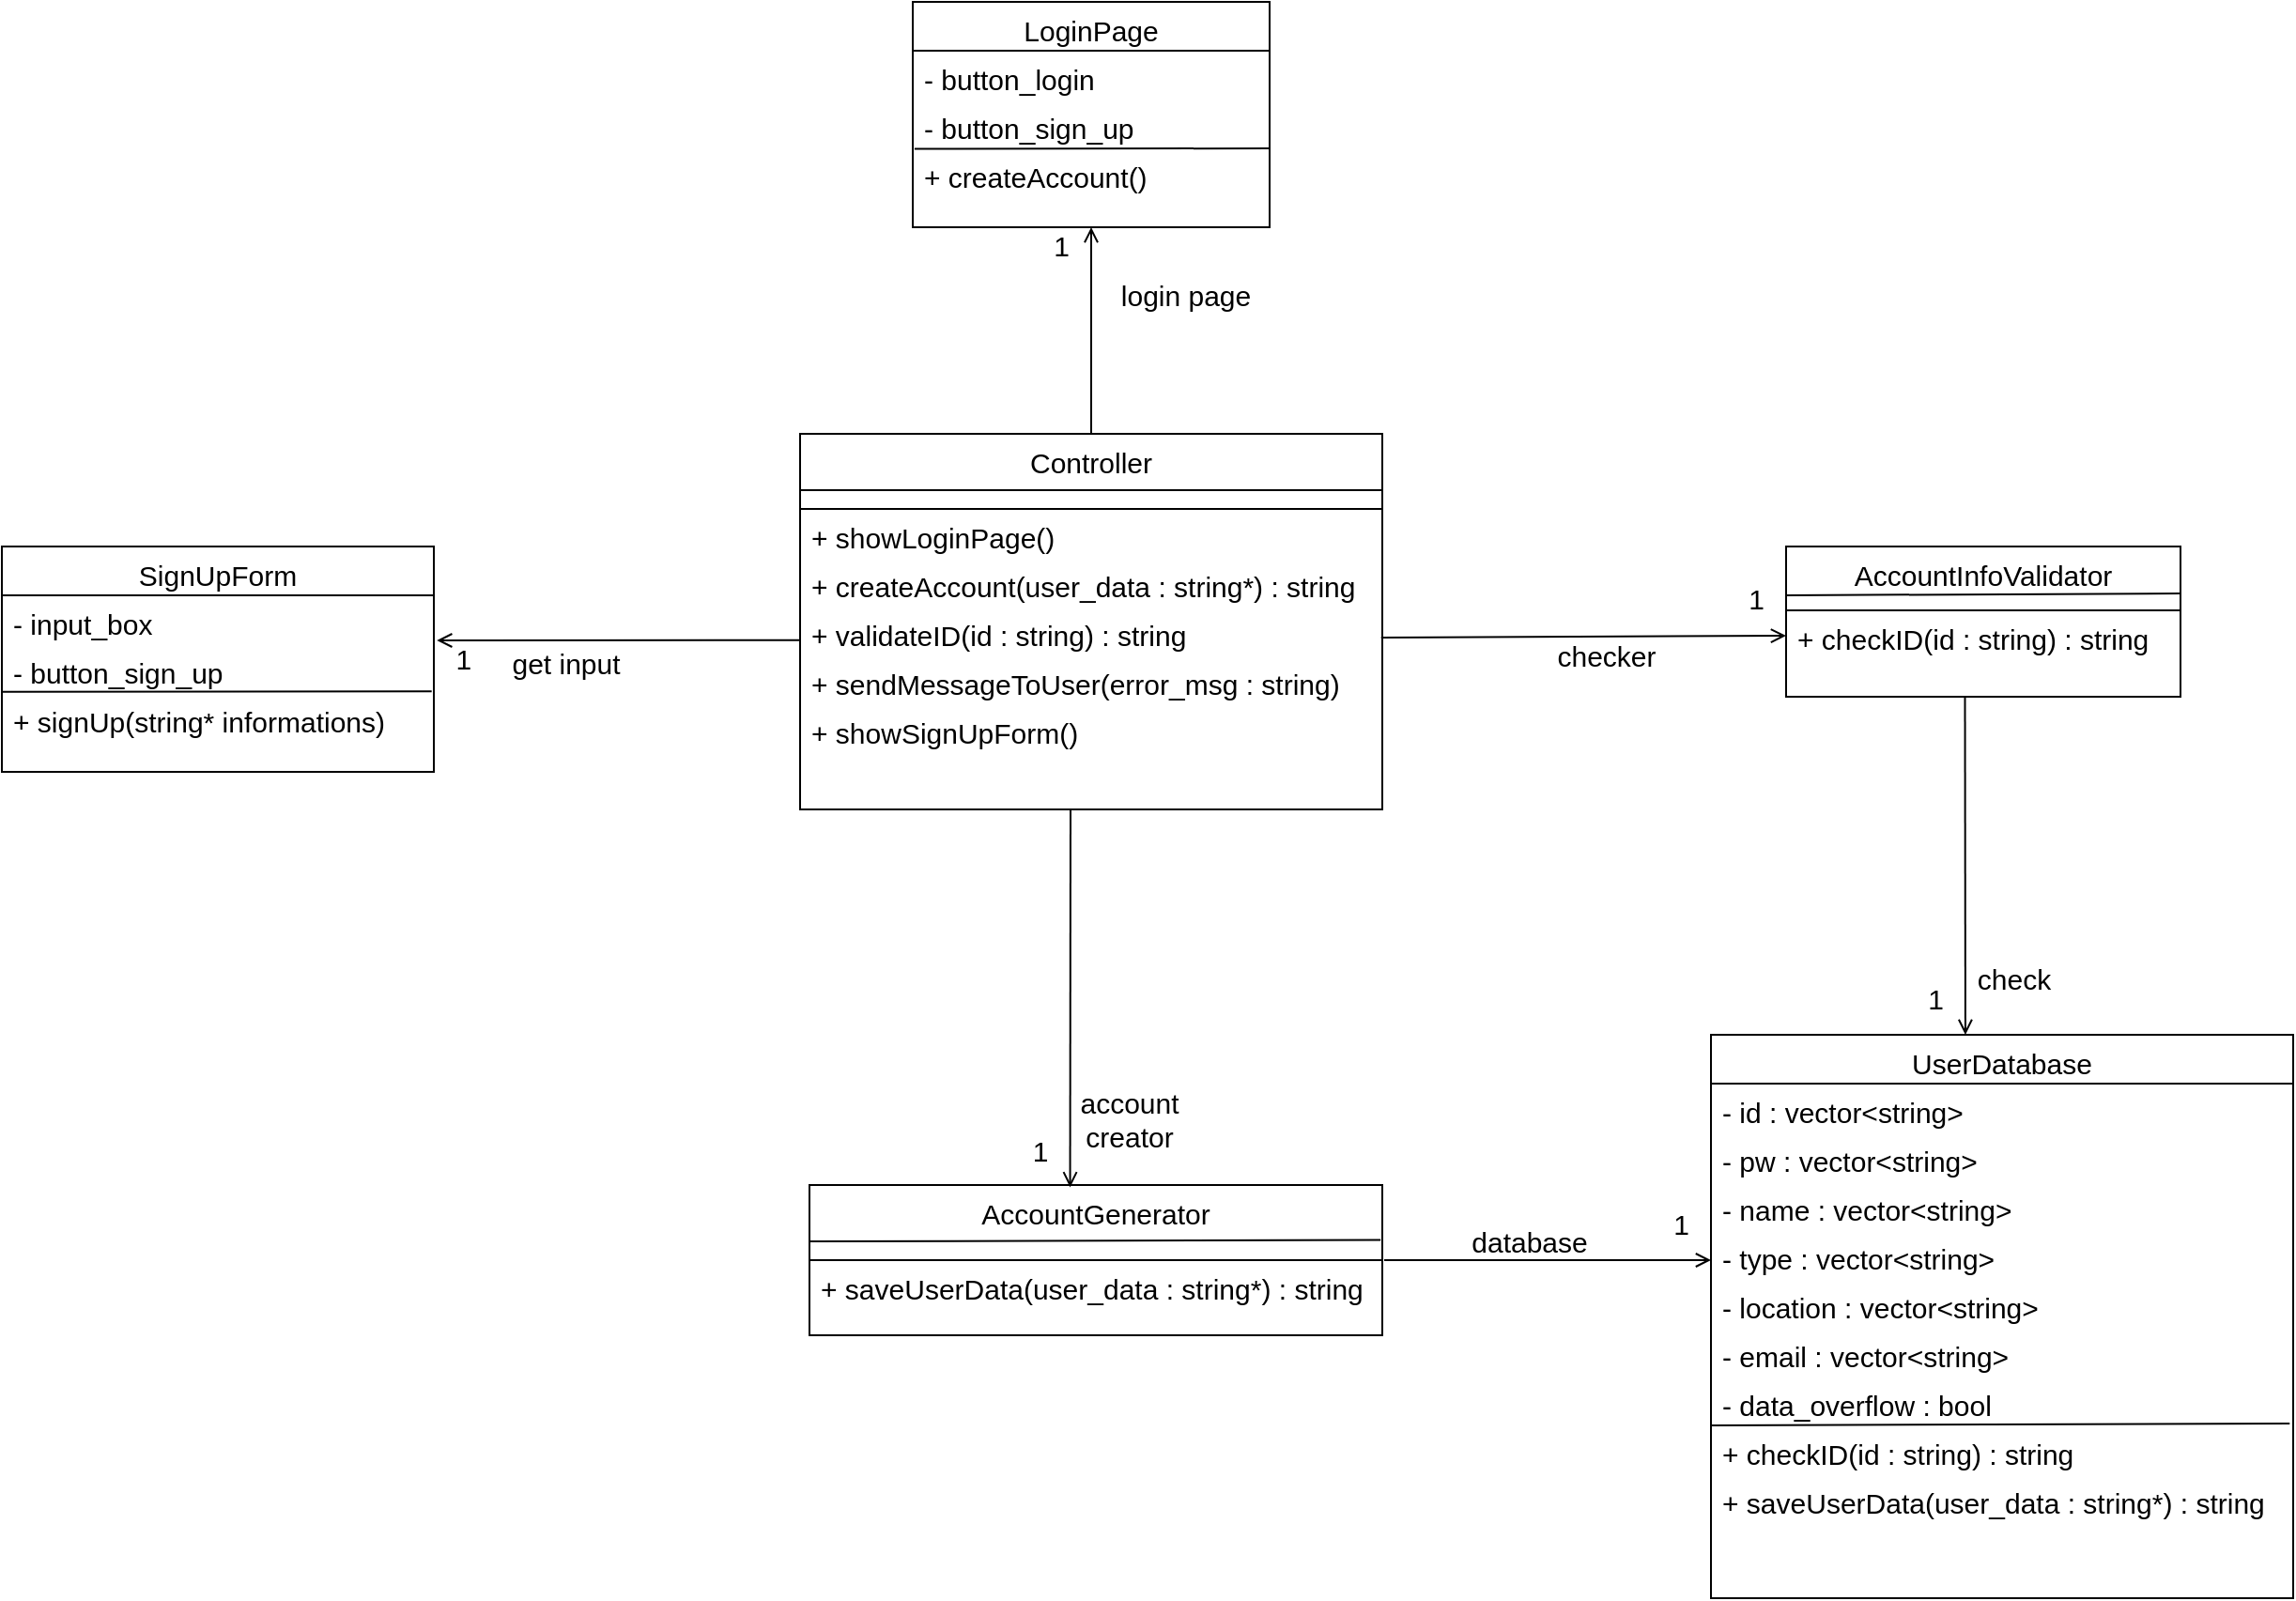 <mxfile version="14.6.13" type="github">
  <diagram id="C5RBs43oDa-KdzZeNtuy" name="Page-1">
    <mxGraphModel dx="2441" dy="894" grid="1" gridSize="10" guides="1" tooltips="1" connect="1" arrows="1" fold="1" page="1" pageScale="1" pageWidth="827" pageHeight="1169" math="0" shadow="0">
      <root>
        <mxCell id="WIyWlLk6GJQsqaUBKTNV-0" />
        <mxCell id="WIyWlLk6GJQsqaUBKTNV-1" parent="WIyWlLk6GJQsqaUBKTNV-0" />
        <mxCell id="zkfFHV4jXpPFQw0GAbJ--0" value="Controller" style="swimlane;fontStyle=0;align=center;verticalAlign=top;childLayout=stackLayout;horizontal=1;startSize=40;horizontalStack=0;resizeParent=1;resizeLast=0;collapsible=1;marginBottom=0;rounded=0;shadow=0;strokeWidth=1;fontSize=15;" parent="WIyWlLk6GJQsqaUBKTNV-1" vertex="1">
          <mxGeometry x="295" y="250" width="310" height="200" as="geometry">
            <mxRectangle x="230" y="140" width="160" height="26" as="alternateBounds" />
          </mxGeometry>
        </mxCell>
        <mxCell id="TqpPmaKId2tlbKU9i3yp-4" value="" style="endArrow=none;html=1;" edge="1" parent="zkfFHV4jXpPFQw0GAbJ--0">
          <mxGeometry width="50" height="50" relative="1" as="geometry">
            <mxPoint y="30" as="sourcePoint" />
            <mxPoint x="310" y="30" as="targetPoint" />
          </mxGeometry>
        </mxCell>
        <mxCell id="zkfFHV4jXpPFQw0GAbJ--5" value="+ showLoginPage()" style="text;align=left;verticalAlign=top;spacingLeft=4;spacingRight=4;overflow=hidden;rotatable=0;points=[[0,0.5],[1,0.5]];portConstraint=eastwest;fontSize=15;" parent="zkfFHV4jXpPFQw0GAbJ--0" vertex="1">
          <mxGeometry y="40" width="310" height="26" as="geometry" />
        </mxCell>
        <mxCell id="zkfFHV4jXpPFQw0GAbJ--3" value="+ createAccount(user_data : string*) : string" style="text;align=left;verticalAlign=top;spacingLeft=4;spacingRight=4;overflow=hidden;rotatable=0;points=[[0,0.5],[1,0.5]];portConstraint=eastwest;rounded=0;shadow=0;html=0;fontSize=15;" parent="zkfFHV4jXpPFQw0GAbJ--0" vertex="1">
          <mxGeometry y="66" width="310" height="26" as="geometry" />
        </mxCell>
        <mxCell id="zkfFHV4jXpPFQw0GAbJ--2" value="+ validateID(id : string) : string" style="text;align=left;verticalAlign=top;spacingLeft=4;spacingRight=4;overflow=hidden;rotatable=0;points=[[0,0.5],[1,0.5]];portConstraint=eastwest;rounded=0;shadow=0;html=0;fontSize=15;" parent="zkfFHV4jXpPFQw0GAbJ--0" vertex="1">
          <mxGeometry y="92" width="310" height="26" as="geometry" />
        </mxCell>
        <mxCell id="LEsSMs5aq0EGB2cqnb_N-0" value="+ sendMessageToUser(error_msg : string)" style="text;align=left;verticalAlign=top;spacingLeft=4;spacingRight=4;overflow=hidden;rotatable=0;points=[[0,0.5],[1,0.5]];portConstraint=eastwest;fontSize=15;" parent="zkfFHV4jXpPFQw0GAbJ--0" vertex="1">
          <mxGeometry y="118" width="310" height="26" as="geometry" />
        </mxCell>
        <mxCell id="zkfFHV4jXpPFQw0GAbJ--1" value="+ showSignUpForm()" style="text;align=left;verticalAlign=top;spacingLeft=4;spacingRight=4;overflow=hidden;rotatable=0;points=[[0,0.5],[1,0.5]];portConstraint=eastwest;fontSize=15;" parent="zkfFHV4jXpPFQw0GAbJ--0" vertex="1">
          <mxGeometry y="144" width="310" height="26" as="geometry" />
        </mxCell>
        <mxCell id="zkfFHV4jXpPFQw0GAbJ--26" value="" style="endArrow=open;shadow=0;strokeWidth=1;rounded=0;endFill=1;edgeStyle=elbowEdgeStyle;elbow=vertical;fontSize=15;" parent="WIyWlLk6GJQsqaUBKTNV-1" source="zkfFHV4jXpPFQw0GAbJ--0" edge="1">
          <mxGeometry x="0.5" y="41" relative="1" as="geometry">
            <mxPoint x="380" y="192" as="sourcePoint" />
            <mxPoint x="450" y="140" as="targetPoint" />
            <mxPoint x="-40" y="32" as="offset" />
          </mxGeometry>
        </mxCell>
        <mxCell id="zkfFHV4jXpPFQw0GAbJ--28" value="1" style="resizable=0;align=right;verticalAlign=bottom;labelBackgroundColor=none;fontSize=15;" parent="zkfFHV4jXpPFQw0GAbJ--26" connectable="0" vertex="1">
          <mxGeometry x="1" relative="1" as="geometry">
            <mxPoint x="-10" y="20" as="offset" />
          </mxGeometry>
        </mxCell>
        <mxCell id="zkfFHV4jXpPFQw0GAbJ--29" value="login page" style="text;html=1;resizable=0;points=[];;align=center;verticalAlign=middle;labelBackgroundColor=none;rounded=0;shadow=0;strokeWidth=1;fontSize=15;" parent="zkfFHV4jXpPFQw0GAbJ--26" vertex="1" connectable="0">
          <mxGeometry x="0.5" y="49" relative="1" as="geometry">
            <mxPoint x="99" y="8" as="offset" />
          </mxGeometry>
        </mxCell>
        <mxCell id="LEsSMs5aq0EGB2cqnb_N-1" value="LoginPage" style="swimlane;fontStyle=0;align=center;verticalAlign=top;childLayout=stackLayout;horizontal=1;startSize=26;horizontalStack=0;resizeParent=1;resizeLast=0;collapsible=1;marginBottom=0;rounded=0;shadow=0;strokeWidth=1;fontSize=15;" parent="WIyWlLk6GJQsqaUBKTNV-1" vertex="1">
          <mxGeometry x="355" y="20" width="190" height="120" as="geometry">
            <mxRectangle x="230" y="140" width="160" height="26" as="alternateBounds" />
          </mxGeometry>
        </mxCell>
        <mxCell id="LEsSMs5aq0EGB2cqnb_N-2" value="- button_login" style="text;align=left;verticalAlign=top;spacingLeft=4;spacingRight=4;overflow=hidden;rotatable=0;points=[[0,0.5],[1,0.5]];portConstraint=eastwest;fontSize=15;" parent="LEsSMs5aq0EGB2cqnb_N-1" vertex="1">
          <mxGeometry y="26" width="190" height="26" as="geometry" />
        </mxCell>
        <mxCell id="LEsSMs5aq0EGB2cqnb_N-7" value="- button_sign_up" style="text;align=left;verticalAlign=top;spacingLeft=4;spacingRight=4;overflow=hidden;rotatable=0;points=[[0,0.5],[1,0.5]];portConstraint=eastwest;fontSize=15;" parent="LEsSMs5aq0EGB2cqnb_N-1" vertex="1">
          <mxGeometry y="52" width="190" height="26" as="geometry" />
        </mxCell>
        <mxCell id="LEsSMs5aq0EGB2cqnb_N-28" value="" style="endArrow=none;html=1;entryX=0.995;entryY=-0.033;entryDx=0;entryDy=0;entryPerimeter=0;fontSize=15;" parent="LEsSMs5aq0EGB2cqnb_N-1" edge="1">
          <mxGeometry width="50" height="50" relative="1" as="geometry">
            <mxPoint x="0.95" y="78.29" as="sourcePoint" />
            <mxPoint x="190" y="78.002" as="targetPoint" />
          </mxGeometry>
        </mxCell>
        <mxCell id="LEsSMs5aq0EGB2cqnb_N-8" value="+ createAccount()" style="text;align=left;verticalAlign=top;spacingLeft=4;spacingRight=4;overflow=hidden;rotatable=0;points=[[0,0.5],[1,0.5]];portConstraint=eastwest;fontSize=15;" parent="LEsSMs5aq0EGB2cqnb_N-1" vertex="1">
          <mxGeometry y="78" width="190" height="26" as="geometry" />
        </mxCell>
        <mxCell id="LEsSMs5aq0EGB2cqnb_N-9" value="SignUpForm" style="swimlane;fontStyle=0;align=center;verticalAlign=top;childLayout=stackLayout;horizontal=1;startSize=26;horizontalStack=0;resizeParent=1;resizeLast=0;collapsible=1;marginBottom=0;rounded=0;shadow=0;strokeWidth=1;fontSize=15;" parent="WIyWlLk6GJQsqaUBKTNV-1" vertex="1">
          <mxGeometry x="-130" y="310" width="230" height="120" as="geometry">
            <mxRectangle x="230" y="140" width="160" height="26" as="alternateBounds" />
          </mxGeometry>
        </mxCell>
        <mxCell id="LEsSMs5aq0EGB2cqnb_N-10" value="- input_box" style="text;align=left;verticalAlign=top;spacingLeft=4;spacingRight=4;overflow=hidden;rotatable=0;points=[[0,0.5],[1,0.5]];portConstraint=eastwest;fontSize=15;" parent="LEsSMs5aq0EGB2cqnb_N-9" vertex="1">
          <mxGeometry y="26" width="230" height="26" as="geometry" />
        </mxCell>
        <mxCell id="LEsSMs5aq0EGB2cqnb_N-11" value="- button_sign_up" style="text;align=left;verticalAlign=top;spacingLeft=4;spacingRight=4;overflow=hidden;rotatable=0;points=[[0,0.5],[1,0.5]];portConstraint=eastwest;fontSize=15;" parent="LEsSMs5aq0EGB2cqnb_N-9" vertex="1">
          <mxGeometry y="52" width="230" height="26" as="geometry" />
        </mxCell>
        <mxCell id="LEsSMs5aq0EGB2cqnb_N-27" value="" style="endArrow=none;html=1;entryX=0.995;entryY=-0.033;entryDx=0;entryDy=0;entryPerimeter=0;fontSize=15;" parent="LEsSMs5aq0EGB2cqnb_N-9" target="LEsSMs5aq0EGB2cqnb_N-12" edge="1">
          <mxGeometry width="50" height="50" relative="1" as="geometry">
            <mxPoint y="77.43" as="sourcePoint" />
            <mxPoint x="240" y="77.43" as="targetPoint" />
          </mxGeometry>
        </mxCell>
        <mxCell id="LEsSMs5aq0EGB2cqnb_N-12" value="+ signUp(string* informations)" style="text;align=left;verticalAlign=top;spacingLeft=4;spacingRight=4;overflow=hidden;rotatable=0;points=[[0,0.5],[1,0.5]];portConstraint=eastwest;fontSize=15;" parent="LEsSMs5aq0EGB2cqnb_N-9" vertex="1">
          <mxGeometry y="78" width="230" height="26" as="geometry" />
        </mxCell>
        <mxCell id="LEsSMs5aq0EGB2cqnb_N-13" value="" style="endArrow=open;shadow=0;strokeWidth=1;rounded=0;endFill=1;edgeStyle=elbowEdgeStyle;elbow=vertical;entryX=1.007;entryY=-0.066;entryDx=0;entryDy=0;entryPerimeter=0;fontSize=15;exitX=0.001;exitY=0.689;exitDx=0;exitDy=0;exitPerimeter=0;" parent="WIyWlLk6GJQsqaUBKTNV-1" source="zkfFHV4jXpPFQw0GAbJ--2" target="LEsSMs5aq0EGB2cqnb_N-11" edge="1">
          <mxGeometry x="0.5" y="41" relative="1" as="geometry">
            <mxPoint x="280" y="360" as="sourcePoint" />
            <mxPoint x="130" y="360" as="targetPoint" />
            <mxPoint x="-40" y="32" as="offset" />
          </mxGeometry>
        </mxCell>
        <mxCell id="LEsSMs5aq0EGB2cqnb_N-14" value="1" style="resizable=0;align=right;verticalAlign=bottom;labelBackgroundColor=none;fontSize=15;" parent="LEsSMs5aq0EGB2cqnb_N-13" connectable="0" vertex="1">
          <mxGeometry x="1" relative="1" as="geometry">
            <mxPoint x="20" y="20" as="offset" />
          </mxGeometry>
        </mxCell>
        <mxCell id="LEsSMs5aq0EGB2cqnb_N-15" value="get input" style="text;html=1;resizable=0;points=[];;align=center;verticalAlign=middle;labelBackgroundColor=none;rounded=0;shadow=0;strokeWidth=1;fontSize=15;" parent="LEsSMs5aq0EGB2cqnb_N-13" vertex="1" connectable="0">
          <mxGeometry x="0.5" y="49" relative="1" as="geometry">
            <mxPoint x="20" y="-37" as="offset" />
          </mxGeometry>
        </mxCell>
        <mxCell id="LEsSMs5aq0EGB2cqnb_N-16" value="AccountInfoValidator" style="swimlane;fontStyle=0;align=center;verticalAlign=top;childLayout=stackLayout;horizontal=1;startSize=34;horizontalStack=0;resizeParent=1;resizeLast=0;collapsible=1;marginBottom=0;rounded=0;shadow=0;strokeWidth=1;fontSize=15;" parent="WIyWlLk6GJQsqaUBKTNV-1" vertex="1">
          <mxGeometry x="820" y="310" width="210" height="80" as="geometry">
            <mxRectangle x="230" y="140" width="160" height="26" as="alternateBounds" />
          </mxGeometry>
        </mxCell>
        <mxCell id="TqpPmaKId2tlbKU9i3yp-5" value="" style="endArrow=none;html=1;strokeWidth=1;" edge="1" parent="LEsSMs5aq0EGB2cqnb_N-16">
          <mxGeometry width="50" height="50" relative="1" as="geometry">
            <mxPoint y="26" as="sourcePoint" />
            <mxPoint x="210" y="25" as="targetPoint" />
          </mxGeometry>
        </mxCell>
        <mxCell id="LEsSMs5aq0EGB2cqnb_N-17" value="+ checkID(id : string) : string" style="text;align=left;verticalAlign=top;spacingLeft=4;spacingRight=4;overflow=hidden;rotatable=0;points=[[0,0.5],[1,0.5]];portConstraint=eastwest;fontSize=15;" parent="LEsSMs5aq0EGB2cqnb_N-16" vertex="1">
          <mxGeometry y="34" width="210" height="26" as="geometry" />
        </mxCell>
        <mxCell id="LEsSMs5aq0EGB2cqnb_N-20" value="" style="endArrow=open;shadow=0;strokeWidth=1;rounded=0;endFill=1;edgeStyle=elbowEdgeStyle;elbow=vertical;entryX=0;entryY=0.5;entryDx=0;entryDy=0;fontSize=15;exitX=0.998;exitY=0.634;exitDx=0;exitDy=0;exitPerimeter=0;" parent="WIyWlLk6GJQsqaUBKTNV-1" source="zkfFHV4jXpPFQw0GAbJ--2" target="LEsSMs5aq0EGB2cqnb_N-17" edge="1">
          <mxGeometry x="0.5" y="41" relative="1" as="geometry">
            <mxPoint x="650" y="359" as="sourcePoint" />
            <mxPoint x="811.33" y="360" as="targetPoint" />
            <mxPoint x="-40" y="32" as="offset" />
          </mxGeometry>
        </mxCell>
        <mxCell id="LEsSMs5aq0EGB2cqnb_N-21" value="1" style="resizable=0;align=right;verticalAlign=bottom;labelBackgroundColor=none;fontSize=15;" parent="LEsSMs5aq0EGB2cqnb_N-20" connectable="0" vertex="1">
          <mxGeometry x="1" relative="1" as="geometry">
            <mxPoint x="-10" y="-9" as="offset" />
          </mxGeometry>
        </mxCell>
        <mxCell id="LEsSMs5aq0EGB2cqnb_N-22" value="checker" style="text;html=1;resizable=0;points=[];;align=center;verticalAlign=middle;labelBackgroundColor=none;rounded=0;shadow=0;strokeWidth=1;fontSize=15;" parent="LEsSMs5aq0EGB2cqnb_N-20" vertex="1" connectable="0">
          <mxGeometry x="0.5" y="49" relative="1" as="geometry">
            <mxPoint x="-43" y="59" as="offset" />
          </mxGeometry>
        </mxCell>
        <mxCell id="LEsSMs5aq0EGB2cqnb_N-23" value="UserDatabase" style="swimlane;fontStyle=0;align=center;verticalAlign=top;childLayout=stackLayout;horizontal=1;startSize=26;horizontalStack=0;resizeParent=1;resizeLast=0;collapsible=1;marginBottom=0;rounded=0;shadow=0;strokeWidth=1;fontSize=15;" parent="WIyWlLk6GJQsqaUBKTNV-1" vertex="1">
          <mxGeometry x="780" y="570" width="310" height="300" as="geometry">
            <mxRectangle x="230" y="140" width="160" height="26" as="alternateBounds" />
          </mxGeometry>
        </mxCell>
        <mxCell id="LEsSMs5aq0EGB2cqnb_N-24" value="- id : vector&lt;string&gt;" style="text;align=left;verticalAlign=top;spacingLeft=4;spacingRight=4;overflow=hidden;rotatable=0;points=[[0,0.5],[1,0.5]];portConstraint=eastwest;fontSize=15;" parent="LEsSMs5aq0EGB2cqnb_N-23" vertex="1">
          <mxGeometry y="26" width="310" height="26" as="geometry" />
        </mxCell>
        <mxCell id="LEsSMs5aq0EGB2cqnb_N-25" value="- pw : vector&lt;string&gt;" style="text;align=left;verticalAlign=top;spacingLeft=4;spacingRight=4;overflow=hidden;rotatable=0;points=[[0,0.5],[1,0.5]];portConstraint=eastwest;fontSize=15;" parent="LEsSMs5aq0EGB2cqnb_N-23" vertex="1">
          <mxGeometry y="52" width="310" height="26" as="geometry" />
        </mxCell>
        <mxCell id="LEsSMs5aq0EGB2cqnb_N-26" value="- name : vector&lt;string&gt;" style="text;align=left;verticalAlign=top;spacingLeft=4;spacingRight=4;overflow=hidden;rotatable=0;points=[[0,0.5],[1,0.5]];portConstraint=eastwest;fontSize=15;" parent="LEsSMs5aq0EGB2cqnb_N-23" vertex="1">
          <mxGeometry y="78" width="310" height="26" as="geometry" />
        </mxCell>
        <mxCell id="LEsSMs5aq0EGB2cqnb_N-29" value="- type : vector&lt;string&gt;" style="text;align=left;verticalAlign=top;spacingLeft=4;spacingRight=4;overflow=hidden;rotatable=0;points=[[0,0.5],[1,0.5]];portConstraint=eastwest;fontSize=15;" parent="LEsSMs5aq0EGB2cqnb_N-23" vertex="1">
          <mxGeometry y="104" width="310" height="26" as="geometry" />
        </mxCell>
        <mxCell id="LEsSMs5aq0EGB2cqnb_N-30" value="- location : vector&lt;string&gt;" style="text;align=left;verticalAlign=top;spacingLeft=4;spacingRight=4;overflow=hidden;rotatable=0;points=[[0,0.5],[1,0.5]];portConstraint=eastwest;fontSize=15;" parent="LEsSMs5aq0EGB2cqnb_N-23" vertex="1">
          <mxGeometry y="130" width="310" height="26" as="geometry" />
        </mxCell>
        <mxCell id="LEsSMs5aq0EGB2cqnb_N-31" value="- email : vector&lt;string&gt;" style="text;align=left;verticalAlign=top;spacingLeft=4;spacingRight=4;overflow=hidden;rotatable=0;points=[[0,0.5],[1,0.5]];portConstraint=eastwest;fontSize=15;" parent="LEsSMs5aq0EGB2cqnb_N-23" vertex="1">
          <mxGeometry y="156" width="310" height="26" as="geometry" />
        </mxCell>
        <mxCell id="LEsSMs5aq0EGB2cqnb_N-32" value="- data_overflow : bool" style="text;align=left;verticalAlign=top;spacingLeft=4;spacingRight=4;overflow=hidden;rotatable=0;points=[[0,0.5],[1,0.5]];portConstraint=eastwest;fontSize=15;" parent="LEsSMs5aq0EGB2cqnb_N-23" vertex="1">
          <mxGeometry y="182" width="310" height="26" as="geometry" />
        </mxCell>
        <mxCell id="LEsSMs5aq0EGB2cqnb_N-33" value="" style="endArrow=none;html=1;entryX=0.994;entryY=0.962;entryDx=0;entryDy=0;entryPerimeter=0;fontSize=15;" parent="LEsSMs5aq0EGB2cqnb_N-23" target="LEsSMs5aq0EGB2cqnb_N-32" edge="1">
          <mxGeometry width="50" height="50" relative="1" as="geometry">
            <mxPoint y="208" as="sourcePoint" />
            <mxPoint x="90" y="208" as="targetPoint" />
          </mxGeometry>
        </mxCell>
        <mxCell id="LEsSMs5aq0EGB2cqnb_N-34" value="+ checkID(id : string) : string" style="text;align=left;verticalAlign=top;spacingLeft=4;spacingRight=4;overflow=hidden;rotatable=0;points=[[0,0.5],[1,0.5]];portConstraint=eastwest;fontSize=15;" parent="LEsSMs5aq0EGB2cqnb_N-23" vertex="1">
          <mxGeometry y="208" width="310" height="26" as="geometry" />
        </mxCell>
        <mxCell id="LEsSMs5aq0EGB2cqnb_N-35" value="+ saveUserData(user_data : string*) : string" style="text;align=left;verticalAlign=top;spacingLeft=4;spacingRight=4;overflow=hidden;rotatable=0;points=[[0,0.5],[1,0.5]];portConstraint=eastwest;fontSize=15;" parent="LEsSMs5aq0EGB2cqnb_N-23" vertex="1">
          <mxGeometry y="234" width="310" height="26" as="geometry" />
        </mxCell>
        <mxCell id="LEsSMs5aq0EGB2cqnb_N-36" value="" style="endArrow=open;shadow=0;strokeWidth=1;rounded=0;endFill=1;elbow=vertical;entryX=0.437;entryY=0;entryDx=0;entryDy=0;entryPerimeter=0;fontSize=15;" parent="WIyWlLk6GJQsqaUBKTNV-1" target="LEsSMs5aq0EGB2cqnb_N-23" edge="1">
          <mxGeometry x="0.5" y="41" relative="1" as="geometry">
            <mxPoint x="915.25" y="390" as="sourcePoint" />
            <mxPoint x="915" y="570" as="targetPoint" />
            <mxPoint x="-40" y="32" as="offset" />
          </mxGeometry>
        </mxCell>
        <mxCell id="LEsSMs5aq0EGB2cqnb_N-37" value="1" style="resizable=0;align=right;verticalAlign=bottom;labelBackgroundColor=none;fontSize=15;" parent="LEsSMs5aq0EGB2cqnb_N-36" connectable="0" vertex="1">
          <mxGeometry x="1" relative="1" as="geometry">
            <mxPoint x="-10" y="-9" as="offset" />
          </mxGeometry>
        </mxCell>
        <mxCell id="LEsSMs5aq0EGB2cqnb_N-38" value="check" style="text;html=1;resizable=0;points=[];;align=center;verticalAlign=middle;labelBackgroundColor=none;rounded=0;shadow=0;strokeWidth=1;fontSize=15;" parent="LEsSMs5aq0EGB2cqnb_N-36" vertex="1" connectable="0">
          <mxGeometry x="0.5" y="49" relative="1" as="geometry">
            <mxPoint x="-24" y="15" as="offset" />
          </mxGeometry>
        </mxCell>
        <mxCell id="LEsSMs5aq0EGB2cqnb_N-39" value="AccountGenerator" style="swimlane;fontStyle=0;align=center;verticalAlign=top;childLayout=stackLayout;horizontal=1;startSize=40;horizontalStack=0;resizeParent=1;resizeLast=0;collapsible=1;marginBottom=0;rounded=0;shadow=0;strokeWidth=1;fontSize=15;" parent="WIyWlLk6GJQsqaUBKTNV-1" vertex="1">
          <mxGeometry x="300" y="650" width="305" height="80" as="geometry">
            <mxRectangle x="230" y="140" width="160" height="26" as="alternateBounds" />
          </mxGeometry>
        </mxCell>
        <mxCell id="LEsSMs5aq0EGB2cqnb_N-40" value="+ saveUserData(user_data : string*) : string" style="text;align=left;verticalAlign=top;spacingLeft=4;spacingRight=4;overflow=hidden;rotatable=0;points=[[0,0.5],[1,0.5]];portConstraint=eastwest;fontSize=15;" parent="LEsSMs5aq0EGB2cqnb_N-39" vertex="1">
          <mxGeometry y="40" width="305" height="26" as="geometry" />
        </mxCell>
        <mxCell id="LEsSMs5aq0EGB2cqnb_N-42" value="" style="endArrow=open;shadow=0;strokeWidth=1;rounded=0;endFill=1;elbow=vertical;entryX=0.455;entryY=0.015;entryDx=0;entryDy=0;entryPerimeter=0;fontSize=15;" parent="WIyWlLk6GJQsqaUBKTNV-1" target="LEsSMs5aq0EGB2cqnb_N-39" edge="1">
          <mxGeometry x="0.5" y="41" relative="1" as="geometry">
            <mxPoint x="439" y="450" as="sourcePoint" />
            <mxPoint x="440.001" y="730" as="targetPoint" />
            <mxPoint x="-40" y="32" as="offset" />
          </mxGeometry>
        </mxCell>
        <mxCell id="LEsSMs5aq0EGB2cqnb_N-43" value="1" style="resizable=0;align=right;verticalAlign=bottom;labelBackgroundColor=none;fontSize=15;" parent="LEsSMs5aq0EGB2cqnb_N-42" connectable="0" vertex="1">
          <mxGeometry x="1" relative="1" as="geometry">
            <mxPoint x="-10" y="-9" as="offset" />
          </mxGeometry>
        </mxCell>
        <mxCell id="LEsSMs5aq0EGB2cqnb_N-44" value="account&lt;br style=&quot;font-size: 15px;&quot;&gt;creator" style="text;html=1;resizable=0;points=[];;align=center;verticalAlign=middle;labelBackgroundColor=none;rounded=0;shadow=0;strokeWidth=1;fontSize=15;" parent="LEsSMs5aq0EGB2cqnb_N-42" vertex="1" connectable="0">
          <mxGeometry x="0.5" y="49" relative="1" as="geometry">
            <mxPoint x="-18" y="14" as="offset" />
          </mxGeometry>
        </mxCell>
        <mxCell id="LEsSMs5aq0EGB2cqnb_N-45" value="" style="endArrow=open;shadow=0;strokeWidth=1;rounded=0;endFill=0;elbow=vertical;fontSize=15;" parent="WIyWlLk6GJQsqaUBKTNV-1" edge="1">
          <mxGeometry x="0.5" y="41" relative="1" as="geometry">
            <mxPoint x="606" y="690" as="sourcePoint" />
            <mxPoint x="780" y="690" as="targetPoint" />
            <mxPoint x="-40" y="32" as="offset" />
          </mxGeometry>
        </mxCell>
        <mxCell id="LEsSMs5aq0EGB2cqnb_N-46" value="1" style="resizable=0;align=right;verticalAlign=bottom;labelBackgroundColor=none;fontSize=15;" parent="LEsSMs5aq0EGB2cqnb_N-45" connectable="0" vertex="1">
          <mxGeometry x="1" relative="1" as="geometry">
            <mxPoint x="-10" y="-9" as="offset" />
          </mxGeometry>
        </mxCell>
        <mxCell id="LEsSMs5aq0EGB2cqnb_N-47" value="database" style="text;html=1;resizable=0;points=[];;align=center;verticalAlign=middle;labelBackgroundColor=none;rounded=0;shadow=0;strokeWidth=1;fontSize=15;" parent="LEsSMs5aq0EGB2cqnb_N-45" vertex="1" connectable="0">
          <mxGeometry x="0.5" y="49" relative="1" as="geometry">
            <mxPoint x="-54" y="39" as="offset" />
          </mxGeometry>
        </mxCell>
        <mxCell id="TqpPmaKId2tlbKU9i3yp-6" value="" style="endArrow=none;html=1;strokeWidth=1;entryX=0.997;entryY=0.366;entryDx=0;entryDy=0;entryPerimeter=0;" edge="1" parent="WIyWlLk6GJQsqaUBKTNV-1" target="LEsSMs5aq0EGB2cqnb_N-39">
          <mxGeometry width="50" height="50" relative="1" as="geometry">
            <mxPoint x="300" y="680" as="sourcePoint" />
            <mxPoint x="600" y="680" as="targetPoint" />
          </mxGeometry>
        </mxCell>
      </root>
    </mxGraphModel>
  </diagram>
</mxfile>
